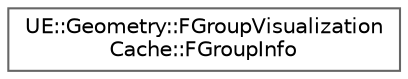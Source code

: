 digraph "Graphical Class Hierarchy"
{
 // INTERACTIVE_SVG=YES
 // LATEX_PDF_SIZE
  bgcolor="transparent";
  edge [fontname=Helvetica,fontsize=10,labelfontname=Helvetica,labelfontsize=10];
  node [fontname=Helvetica,fontsize=10,shape=box,height=0.2,width=0.4];
  rankdir="LR";
  Node0 [id="Node000000",label="UE::Geometry::FGroupVisualization\lCache::FGroupInfo",height=0.2,width=0.4,color="grey40", fillcolor="white", style="filled",URL="$d7/d0b/structUE_1_1Geometry_1_1FGroupVisualizationCache_1_1FGroupInfo.html",tooltip=" "];
}
